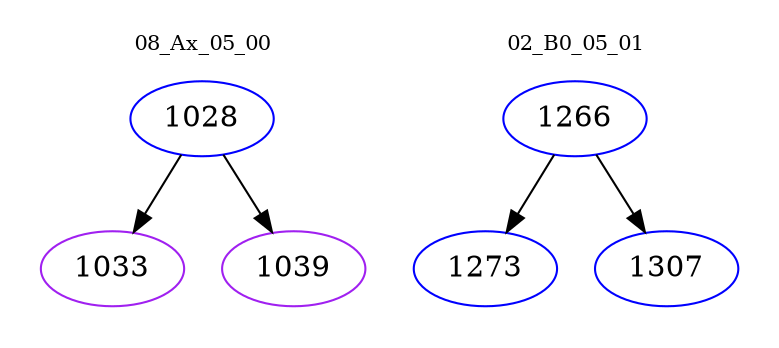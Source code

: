 digraph{
subgraph cluster_0 {
color = white
label = "08_Ax_05_00";
fontsize=10;
T0_1028 [label="1028", color="blue"]
T0_1028 -> T0_1033 [color="black"]
T0_1033 [label="1033", color="purple"]
T0_1028 -> T0_1039 [color="black"]
T0_1039 [label="1039", color="purple"]
}
subgraph cluster_1 {
color = white
label = "02_B0_05_01";
fontsize=10;
T1_1266 [label="1266", color="blue"]
T1_1266 -> T1_1273 [color="black"]
T1_1273 [label="1273", color="blue"]
T1_1266 -> T1_1307 [color="black"]
T1_1307 [label="1307", color="blue"]
}
}

